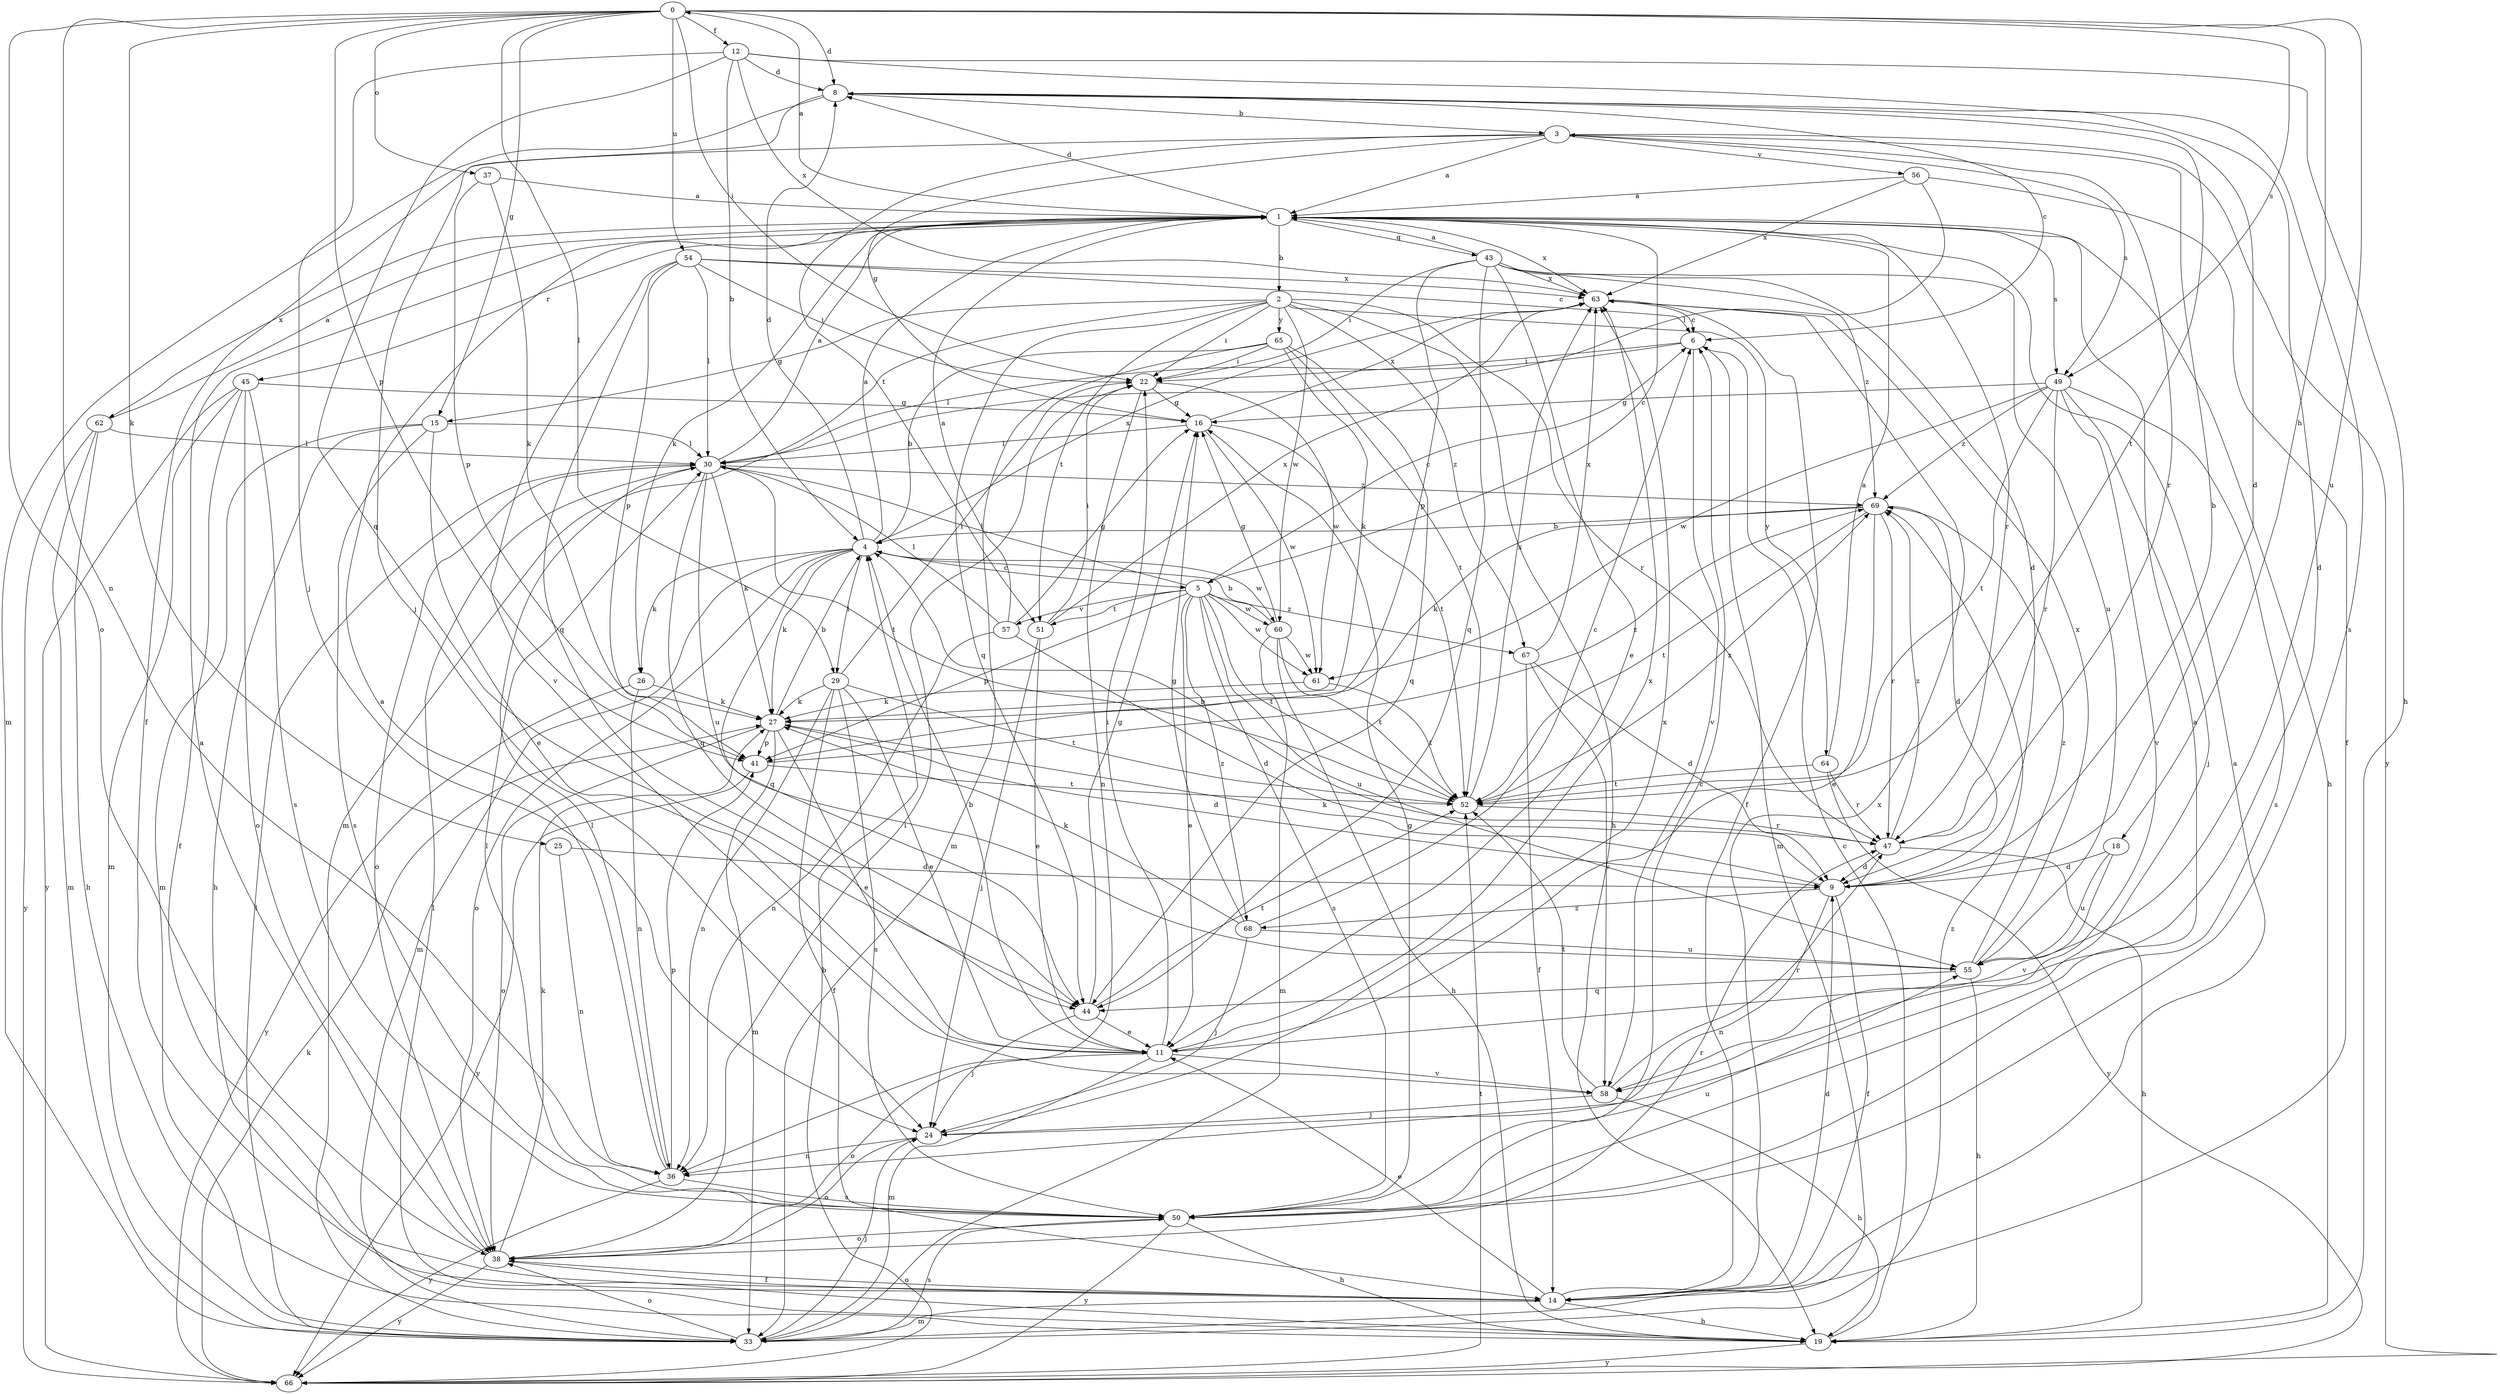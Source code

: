 strict digraph  {
0;
1;
2;
3;
4;
5;
6;
8;
9;
11;
12;
14;
15;
16;
18;
19;
22;
24;
25;
26;
27;
29;
30;
33;
36;
37;
38;
41;
43;
44;
45;
47;
49;
50;
51;
52;
54;
55;
56;
57;
58;
60;
61;
62;
63;
64;
65;
66;
67;
68;
69;
0 -> 8  [label=d];
0 -> 12  [label=f];
0 -> 15  [label=g];
0 -> 18  [label=h];
0 -> 22  [label=i];
0 -> 25  [label=k];
0 -> 29  [label=l];
0 -> 36  [label=n];
0 -> 37  [label=o];
0 -> 38  [label=o];
0 -> 41  [label=p];
0 -> 49  [label=s];
0 -> 54  [label=u];
0 -> 55  [label=u];
1 -> 0  [label=a];
1 -> 2  [label=b];
1 -> 5  [label=c];
1 -> 8  [label=d];
1 -> 19  [label=h];
1 -> 26  [label=k];
1 -> 43  [label=q];
1 -> 45  [label=r];
1 -> 47  [label=r];
1 -> 49  [label=s];
1 -> 62  [label=x];
1 -> 63  [label=x];
2 -> 15  [label=g];
2 -> 19  [label=h];
2 -> 22  [label=i];
2 -> 33  [label=m];
2 -> 44  [label=q];
2 -> 47  [label=r];
2 -> 51  [label=t];
2 -> 60  [label=w];
2 -> 64  [label=y];
2 -> 65  [label=y];
2 -> 67  [label=z];
3 -> 1  [label=a];
3 -> 14  [label=f];
3 -> 16  [label=g];
3 -> 47  [label=r];
3 -> 49  [label=s];
3 -> 51  [label=t];
3 -> 56  [label=v];
3 -> 66  [label=y];
4 -> 1  [label=a];
4 -> 5  [label=c];
4 -> 8  [label=d];
4 -> 26  [label=k];
4 -> 27  [label=k];
4 -> 29  [label=l];
4 -> 33  [label=m];
4 -> 38  [label=o];
4 -> 44  [label=q];
4 -> 60  [label=w];
4 -> 63  [label=x];
5 -> 6  [label=c];
5 -> 11  [label=e];
5 -> 30  [label=l];
5 -> 41  [label=p];
5 -> 50  [label=s];
5 -> 51  [label=t];
5 -> 52  [label=t];
5 -> 55  [label=u];
5 -> 57  [label=v];
5 -> 60  [label=w];
5 -> 61  [label=w];
5 -> 67  [label=z];
5 -> 68  [label=z];
6 -> 22  [label=i];
6 -> 30  [label=l];
6 -> 33  [label=m];
6 -> 58  [label=v];
8 -> 3  [label=b];
8 -> 6  [label=c];
8 -> 24  [label=j];
8 -> 33  [label=m];
8 -> 52  [label=t];
9 -> 3  [label=b];
9 -> 8  [label=d];
9 -> 14  [label=f];
9 -> 27  [label=k];
9 -> 36  [label=n];
9 -> 68  [label=z];
11 -> 4  [label=b];
11 -> 8  [label=d];
11 -> 22  [label=i];
11 -> 33  [label=m];
11 -> 38  [label=o];
11 -> 58  [label=v];
11 -> 63  [label=x];
12 -> 4  [label=b];
12 -> 8  [label=d];
12 -> 19  [label=h];
12 -> 24  [label=j];
12 -> 44  [label=q];
12 -> 50  [label=s];
12 -> 63  [label=x];
14 -> 1  [label=a];
14 -> 9  [label=d];
14 -> 11  [label=e];
14 -> 19  [label=h];
14 -> 33  [label=m];
14 -> 38  [label=o];
14 -> 63  [label=x];
15 -> 11  [label=e];
15 -> 19  [label=h];
15 -> 30  [label=l];
15 -> 33  [label=m];
15 -> 50  [label=s];
16 -> 30  [label=l];
16 -> 52  [label=t];
16 -> 61  [label=w];
16 -> 63  [label=x];
18 -> 9  [label=d];
18 -> 55  [label=u];
18 -> 58  [label=v];
19 -> 6  [label=c];
19 -> 30  [label=l];
19 -> 66  [label=y];
22 -> 16  [label=g];
22 -> 36  [label=n];
22 -> 61  [label=w];
24 -> 36  [label=n];
24 -> 38  [label=o];
24 -> 63  [label=x];
25 -> 9  [label=d];
25 -> 36  [label=n];
26 -> 27  [label=k];
26 -> 36  [label=n];
26 -> 66  [label=y];
27 -> 4  [label=b];
27 -> 9  [label=d];
27 -> 11  [label=e];
27 -> 33  [label=m];
27 -> 38  [label=o];
27 -> 41  [label=p];
29 -> 11  [label=e];
29 -> 14  [label=f];
29 -> 22  [label=i];
29 -> 27  [label=k];
29 -> 36  [label=n];
29 -> 50  [label=s];
29 -> 52  [label=t];
30 -> 1  [label=a];
30 -> 27  [label=k];
30 -> 38  [label=o];
30 -> 44  [label=q];
30 -> 52  [label=t];
30 -> 55  [label=u];
30 -> 69  [label=z];
33 -> 24  [label=j];
33 -> 30  [label=l];
33 -> 38  [label=o];
33 -> 50  [label=s];
33 -> 69  [label=z];
36 -> 1  [label=a];
36 -> 30  [label=l];
36 -> 41  [label=p];
36 -> 50  [label=s];
36 -> 66  [label=y];
37 -> 1  [label=a];
37 -> 27  [label=k];
37 -> 41  [label=p];
38 -> 1  [label=a];
38 -> 14  [label=f];
38 -> 22  [label=i];
38 -> 27  [label=k];
38 -> 47  [label=r];
38 -> 66  [label=y];
41 -> 52  [label=t];
41 -> 66  [label=y];
41 -> 69  [label=z];
43 -> 1  [label=a];
43 -> 9  [label=d];
43 -> 11  [label=e];
43 -> 22  [label=i];
43 -> 41  [label=p];
43 -> 44  [label=q];
43 -> 55  [label=u];
43 -> 63  [label=x];
43 -> 69  [label=z];
44 -> 11  [label=e];
44 -> 16  [label=g];
44 -> 24  [label=j];
44 -> 52  [label=t];
45 -> 14  [label=f];
45 -> 16  [label=g];
45 -> 33  [label=m];
45 -> 38  [label=o];
45 -> 50  [label=s];
45 -> 66  [label=y];
47 -> 4  [label=b];
47 -> 9  [label=d];
47 -> 19  [label=h];
47 -> 69  [label=z];
49 -> 16  [label=g];
49 -> 24  [label=j];
49 -> 47  [label=r];
49 -> 50  [label=s];
49 -> 52  [label=t];
49 -> 58  [label=v];
49 -> 61  [label=w];
49 -> 69  [label=z];
50 -> 1  [label=a];
50 -> 6  [label=c];
50 -> 16  [label=g];
50 -> 19  [label=h];
50 -> 30  [label=l];
50 -> 38  [label=o];
50 -> 55  [label=u];
50 -> 66  [label=y];
51 -> 11  [label=e];
51 -> 22  [label=i];
51 -> 24  [label=j];
51 -> 63  [label=x];
52 -> 47  [label=r];
52 -> 63  [label=x];
52 -> 69  [label=z];
54 -> 6  [label=c];
54 -> 22  [label=i];
54 -> 30  [label=l];
54 -> 41  [label=p];
54 -> 44  [label=q];
54 -> 58  [label=v];
54 -> 63  [label=x];
55 -> 19  [label=h];
55 -> 44  [label=q];
55 -> 63  [label=x];
55 -> 69  [label=z];
56 -> 1  [label=a];
56 -> 14  [label=f];
56 -> 30  [label=l];
56 -> 63  [label=x];
57 -> 1  [label=a];
57 -> 9  [label=d];
57 -> 16  [label=g];
57 -> 30  [label=l];
57 -> 36  [label=n];
58 -> 19  [label=h];
58 -> 24  [label=j];
58 -> 47  [label=r];
58 -> 52  [label=t];
60 -> 4  [label=b];
60 -> 16  [label=g];
60 -> 19  [label=h];
60 -> 33  [label=m];
60 -> 52  [label=t];
60 -> 61  [label=w];
61 -> 27  [label=k];
61 -> 52  [label=t];
62 -> 1  [label=a];
62 -> 19  [label=h];
62 -> 30  [label=l];
62 -> 33  [label=m];
62 -> 66  [label=y];
63 -> 6  [label=c];
63 -> 14  [label=f];
64 -> 1  [label=a];
64 -> 47  [label=r];
64 -> 52  [label=t];
64 -> 66  [label=y];
65 -> 4  [label=b];
65 -> 22  [label=i];
65 -> 27  [label=k];
65 -> 33  [label=m];
65 -> 44  [label=q];
65 -> 52  [label=t];
66 -> 4  [label=b];
66 -> 27  [label=k];
66 -> 52  [label=t];
67 -> 9  [label=d];
67 -> 14  [label=f];
67 -> 58  [label=v];
67 -> 63  [label=x];
68 -> 6  [label=c];
68 -> 16  [label=g];
68 -> 24  [label=j];
68 -> 27  [label=k];
68 -> 55  [label=u];
69 -> 4  [label=b];
69 -> 9  [label=d];
69 -> 11  [label=e];
69 -> 27  [label=k];
69 -> 47  [label=r];
69 -> 52  [label=t];
}
